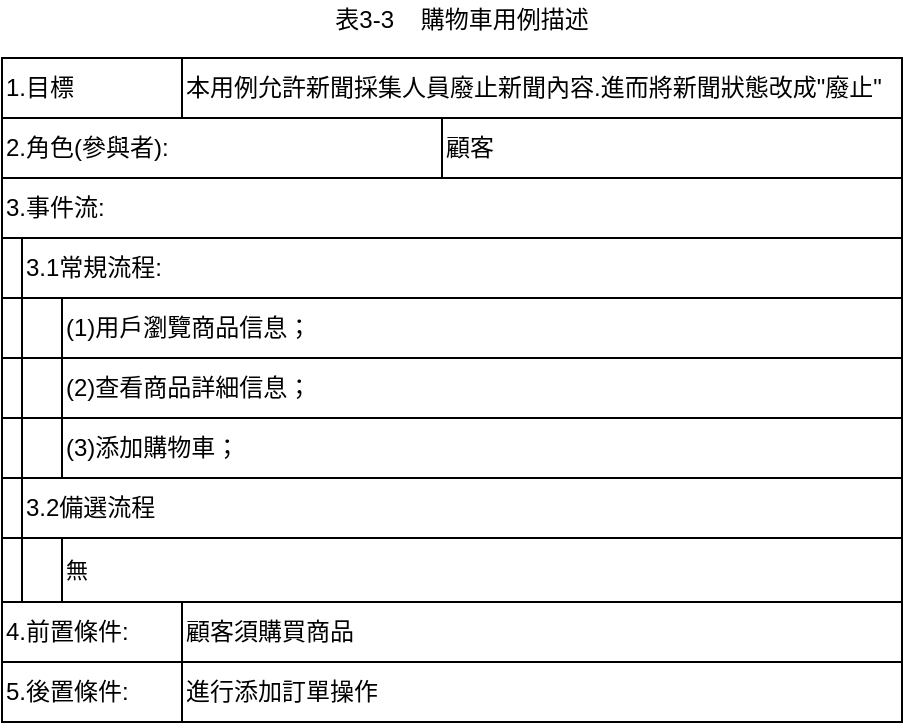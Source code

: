 <mxfile version="22.1.11" type="google">
  <diagram name="第 1 页" id="TxgAaukhbbM7dQF25EvS">
    <mxGraphModel grid="1" page="1" gridSize="10" guides="1" tooltips="1" connect="1" arrows="1" fold="1" pageScale="1" pageWidth="4681" pageHeight="3300" math="0" shadow="0">
      <root>
        <mxCell id="0" />
        <mxCell id="1" parent="0" />
        <mxCell id="i1LxSmRUBLMHvUH655ad-1" value="2.角色(參與者):" style="rounded=0;whiteSpace=wrap;html=1;align=left;" vertex="1" parent="1">
          <mxGeometry x="400" y="738" width="220" height="30" as="geometry" />
        </mxCell>
        <mxCell id="i1LxSmRUBLMHvUH655ad-2" value="顧客" style="rounded=0;whiteSpace=wrap;html=1;align=left;" vertex="1" parent="1">
          <mxGeometry x="620" y="738" width="230" height="30" as="geometry" />
        </mxCell>
        <mxCell id="i1LxSmRUBLMHvUH655ad-3" value="1.目標" style="rounded=0;whiteSpace=wrap;html=1;align=left;" vertex="1" parent="1">
          <mxGeometry x="400" y="708" width="90" height="30" as="geometry" />
        </mxCell>
        <mxCell id="i1LxSmRUBLMHvUH655ad-4" value="本用例允許新聞採集人員廢止新聞內容.進而將新聞狀態改成&quot;廢止&quot;" style="rounded=0;whiteSpace=wrap;html=1;align=left;" vertex="1" parent="1">
          <mxGeometry x="490" y="708" width="360" height="30" as="geometry" />
        </mxCell>
        <mxCell id="i1LxSmRUBLMHvUH655ad-5" value="3.事件流:" style="rounded=0;whiteSpace=wrap;html=1;align=left;" vertex="1" parent="1">
          <mxGeometry x="400" y="768" width="450" height="30" as="geometry" />
        </mxCell>
        <mxCell id="i1LxSmRUBLMHvUH655ad-6" value="" style="rounded=0;whiteSpace=wrap;html=1;" vertex="1" parent="1">
          <mxGeometry x="400" y="798" width="10" height="30" as="geometry" />
        </mxCell>
        <mxCell id="i1LxSmRUBLMHvUH655ad-7" value="" style="rounded=0;whiteSpace=wrap;html=1;" vertex="1" parent="1">
          <mxGeometry x="400" y="828" width="10" height="30" as="geometry" />
        </mxCell>
        <mxCell id="i1LxSmRUBLMHvUH655ad-8" value="" style="rounded=0;whiteSpace=wrap;html=1;" vertex="1" parent="1">
          <mxGeometry x="400" y="858" width="10" height="30" as="geometry" />
        </mxCell>
        <mxCell id="i1LxSmRUBLMHvUH655ad-9" value="" style="rounded=0;whiteSpace=wrap;html=1;" vertex="1" parent="1">
          <mxGeometry x="400" y="888" width="10" height="30" as="geometry" />
        </mxCell>
        <mxCell id="i1LxSmRUBLMHvUH655ad-10" value="" style="rounded=0;whiteSpace=wrap;html=1;" vertex="1" parent="1">
          <mxGeometry x="400" y="918" width="10" height="30" as="geometry" />
        </mxCell>
        <mxCell id="i1LxSmRUBLMHvUH655ad-11" value="" style="rounded=0;whiteSpace=wrap;html=1;" vertex="1" parent="1">
          <mxGeometry x="400" y="948" width="10" height="32" as="geometry" />
        </mxCell>
        <mxCell id="i1LxSmRUBLMHvUH655ad-12" value="3.1常規流程:" style="rounded=0;whiteSpace=wrap;html=1;align=left;" vertex="1" parent="1">
          <mxGeometry x="410" y="798" width="440" height="30" as="geometry" />
        </mxCell>
        <mxCell id="i1LxSmRUBLMHvUH655ad-13" value="" style="rounded=0;whiteSpace=wrap;html=1;" vertex="1" parent="1">
          <mxGeometry x="410" y="828" width="20" height="30" as="geometry" />
        </mxCell>
        <mxCell id="i1LxSmRUBLMHvUH655ad-14" value="" style="rounded=0;whiteSpace=wrap;html=1;" vertex="1" parent="1">
          <mxGeometry x="410" y="858" width="20" height="30" as="geometry" />
        </mxCell>
        <mxCell id="i1LxSmRUBLMHvUH655ad-15" value="" style="rounded=0;whiteSpace=wrap;html=1;" vertex="1" parent="1">
          <mxGeometry x="410" y="888" width="20" height="30" as="geometry" />
        </mxCell>
        <mxCell id="i1LxSmRUBLMHvUH655ad-16" value="3.2備選流程" style="rounded=0;whiteSpace=wrap;html=1;align=left;" vertex="1" parent="1">
          <mxGeometry x="410" y="918" width="440" height="30" as="geometry" />
        </mxCell>
        <mxCell id="i1LxSmRUBLMHvUH655ad-17" value="" style="rounded=0;whiteSpace=wrap;html=1;" vertex="1" parent="1">
          <mxGeometry x="410" y="948" width="20" height="32" as="geometry" />
        </mxCell>
        <mxCell id="i1LxSmRUBLMHvUH655ad-18" value="(1)用戶瀏覽商品信息；" style="rounded=0;whiteSpace=wrap;html=1;align=left;" vertex="1" parent="1">
          <mxGeometry x="430" y="828" width="420" height="30" as="geometry" />
        </mxCell>
        <mxCell id="i1LxSmRUBLMHvUH655ad-19" value="(2)查看商品詳細信息；" style="rounded=0;whiteSpace=wrap;html=1;align=left;" vertex="1" parent="1">
          <mxGeometry x="430" y="858" width="420" height="30" as="geometry" />
        </mxCell>
        <mxCell id="i1LxSmRUBLMHvUH655ad-20" value="(3)添加購物車；" style="rounded=0;whiteSpace=wrap;html=1;align=left;" vertex="1" parent="1">
          <mxGeometry x="430" y="888" width="420" height="30" as="geometry" />
        </mxCell>
        <mxCell id="i1LxSmRUBLMHvUH655ad-21" value="4.前置條件:" style="rounded=0;whiteSpace=wrap;html=1;align=left;" vertex="1" parent="1">
          <mxGeometry x="400" y="980" width="90" height="30" as="geometry" />
        </mxCell>
        <mxCell id="i1LxSmRUBLMHvUH655ad-22" value="5.後置條件:" style="rounded=0;whiteSpace=wrap;html=1;align=left;" vertex="1" parent="1">
          <mxGeometry x="400" y="1010" width="90" height="30" as="geometry" />
        </mxCell>
        <mxCell id="i1LxSmRUBLMHvUH655ad-23" value="顧客須購買商品" style="rounded=0;whiteSpace=wrap;html=1;align=left;" vertex="1" parent="1">
          <mxGeometry x="490" y="980" width="360" height="30" as="geometry" />
        </mxCell>
        <mxCell id="i1LxSmRUBLMHvUH655ad-24" value="進行添加訂單操作" style="rounded=0;whiteSpace=wrap;html=1;align=left;" vertex="1" parent="1">
          <mxGeometry x="490" y="1010" width="360" height="30" as="geometry" />
        </mxCell>
        <mxCell id="i1LxSmRUBLMHvUH655ad-25" value="&lt;font style=&quot;font-size: 11px;&quot;&gt;無&lt;br&gt;&lt;/font&gt;" style="rounded=0;whiteSpace=wrap;html=1;align=left;" vertex="1" parent="1">
          <mxGeometry x="430" y="948" width="420" height="32" as="geometry" />
        </mxCell>
        <mxCell id="i1LxSmRUBLMHvUH655ad-27" value="表3-3&amp;nbsp; &amp;nbsp; 購物車用例描述" style="rounded=0;whiteSpace=wrap;html=1;strokeColor=none;" vertex="1" parent="1">
          <mxGeometry x="549" y="679" width="162" height="19" as="geometry" />
        </mxCell>
      </root>
    </mxGraphModel>
  </diagram>
</mxfile>
